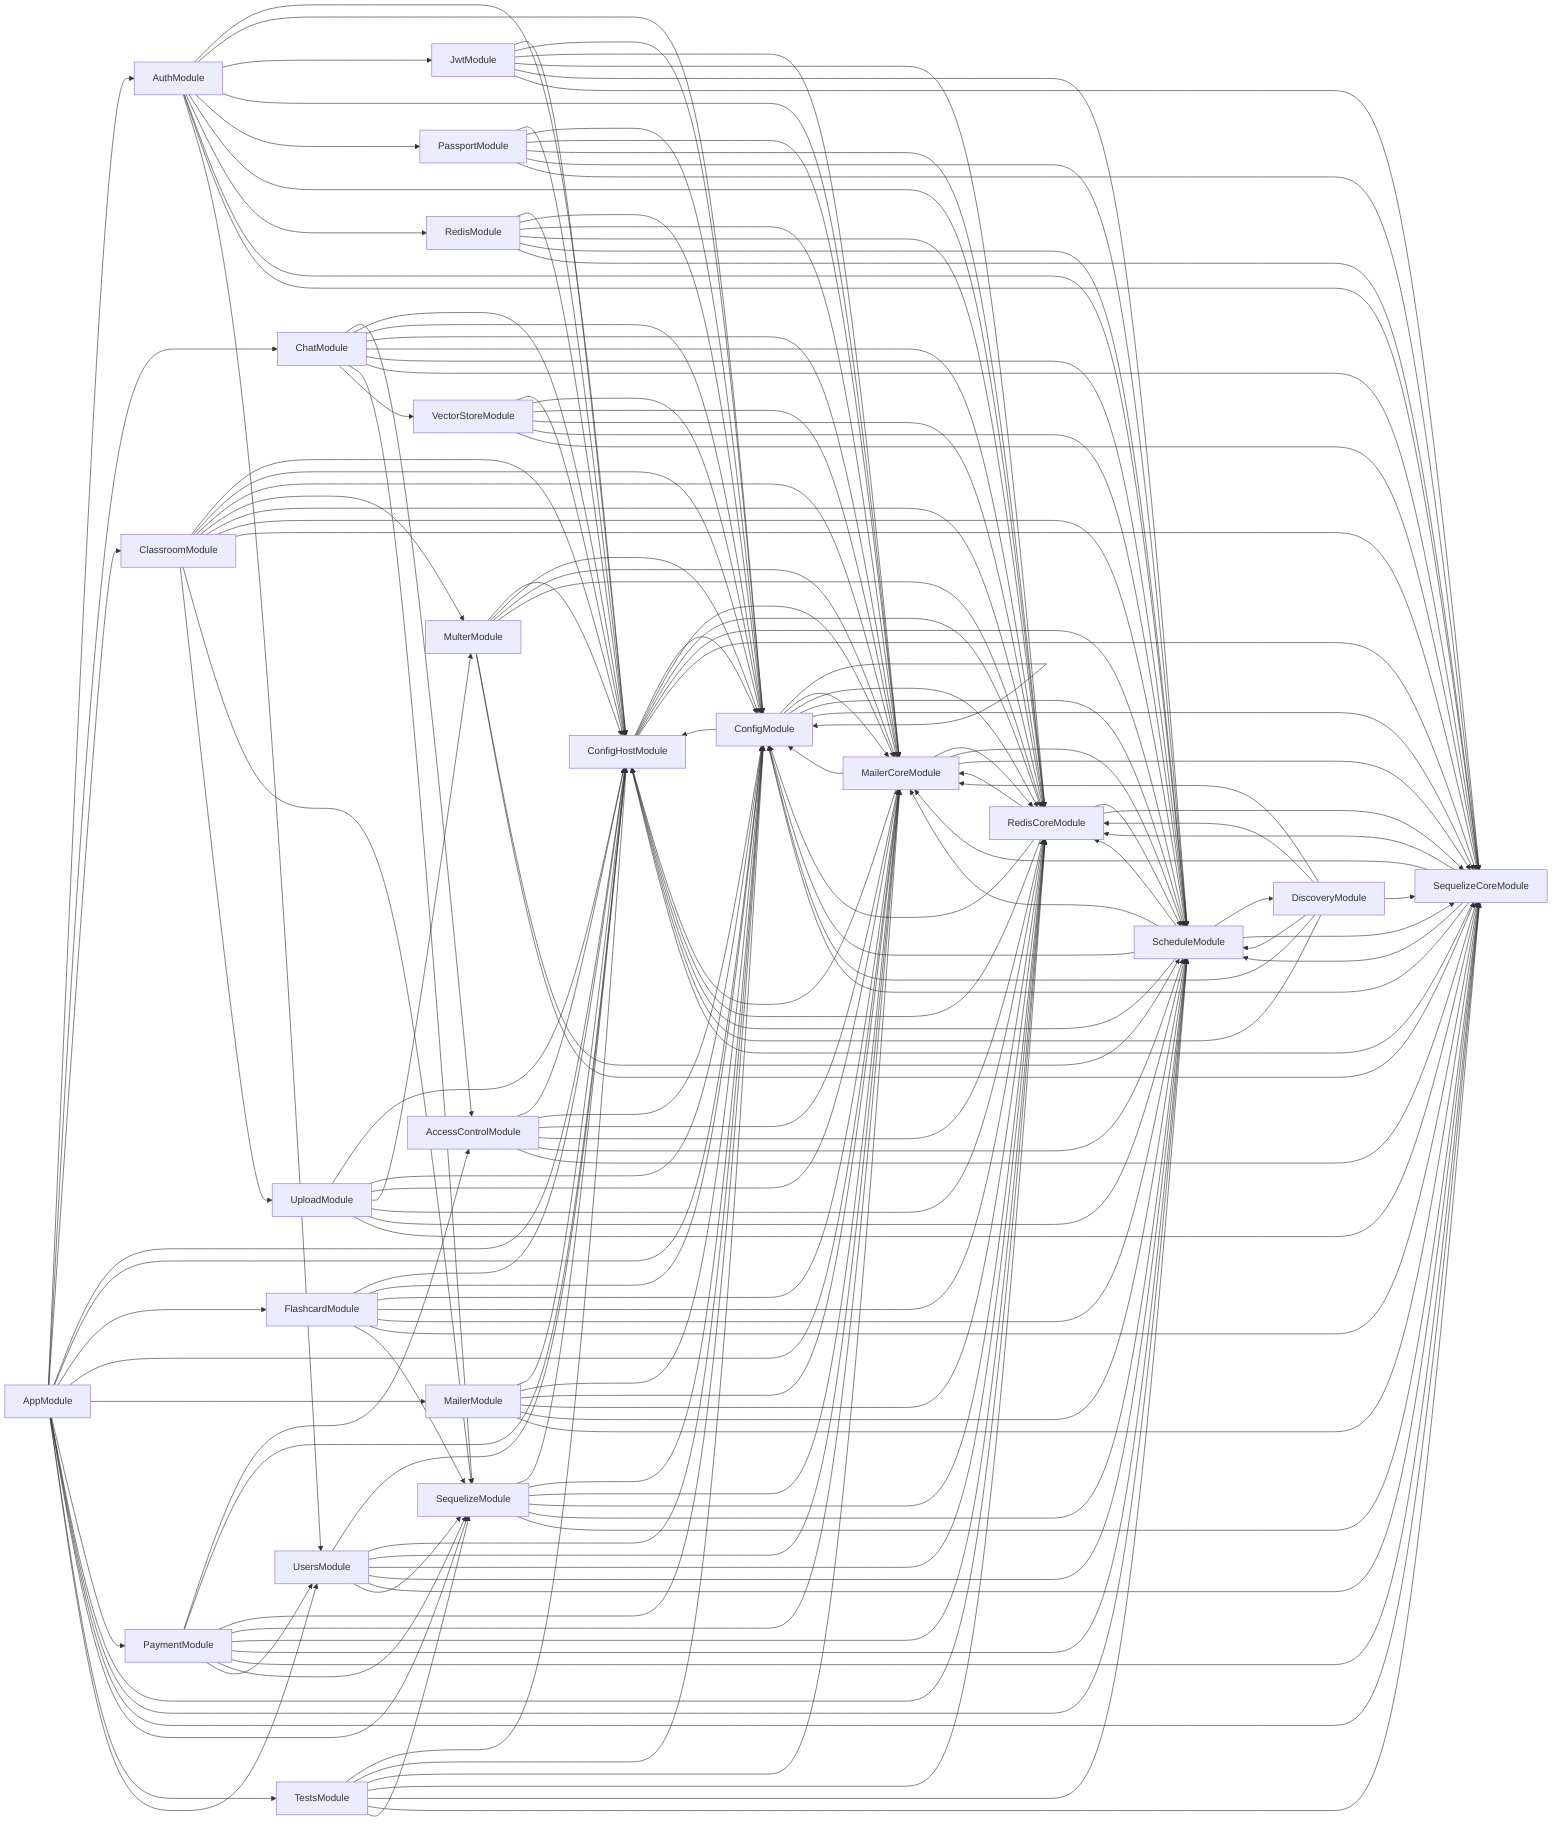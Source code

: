 graph LR
    AccessControlModule-->ConfigHostModule
  AccessControlModule-->ConfigModule
  AccessControlModule-->MailerCoreModule
  AccessControlModule-->RedisCoreModule
  AccessControlModule-->ScheduleModule
  AccessControlModule-->SequelizeCoreModule
  AppModule-->AuthModule
  AppModule-->ChatModule
  AppModule-->ClassroomModule
  AppModule-->ConfigHostModule
  AppModule-->ConfigModule
  AppModule-->FlashcardModule
  AppModule-->MailerCoreModule
  AppModule-->MailerModule
  AppModule-->PaymentModule
  AppModule-->RedisCoreModule
  AppModule-->ScheduleModule
  AppModule-->SequelizeCoreModule
  AppModule-->SequelizeModule
  AppModule-->TestsModule
  AppModule-->UsersModule
  AuthModule-->ConfigHostModule
  AuthModule-->ConfigModule
  AuthModule-->JwtModule
  AuthModule-->MailerCoreModule
  AuthModule-->PassportModule
  AuthModule-->RedisCoreModule
  AuthModule-->RedisModule
  AuthModule-->ScheduleModule
  AuthModule-->SequelizeCoreModule
  AuthModule-->UsersModule
  ChatModule-->AccessControlModule
  ChatModule-->ConfigHostModule
  ChatModule-->ConfigModule
  ChatModule-->MailerCoreModule
  ChatModule-->RedisCoreModule
  ChatModule-->ScheduleModule
  ChatModule-->SequelizeCoreModule
  ChatModule-->SequelizeModule
  ChatModule-->VectorStoreModule
  ClassroomModule-->ConfigHostModule
  ClassroomModule-->ConfigModule
  ClassroomModule-->MailerCoreModule
  ClassroomModule-->MulterModule
  ClassroomModule-->RedisCoreModule
  ClassroomModule-->ScheduleModule
  ClassroomModule-->SequelizeCoreModule
  ClassroomModule-->SequelizeModule
  ClassroomModule-->UploadModule
  ConfigHostModule-->ConfigModule
  ConfigHostModule-->MailerCoreModule
  ConfigHostModule-->RedisCoreModule
  ConfigHostModule-->ScheduleModule
  ConfigHostModule-->SequelizeCoreModule
  ConfigModule-->ConfigHostModule
  ConfigModule-->ConfigModule
  ConfigModule-->MailerCoreModule
  ConfigModule-->RedisCoreModule
  ConfigModule-->ScheduleModule
  ConfigModule-->SequelizeCoreModule
  DiscoveryModule-->ConfigHostModule
  DiscoveryModule-->ConfigModule
  DiscoveryModule-->MailerCoreModule
  DiscoveryModule-->RedisCoreModule
  DiscoveryModule-->ScheduleModule
  DiscoveryModule-->SequelizeCoreModule
  FlashcardModule-->ConfigHostModule
  FlashcardModule-->ConfigModule
  FlashcardModule-->MailerCoreModule
  FlashcardModule-->RedisCoreModule
  FlashcardModule-->ScheduleModule
  FlashcardModule-->SequelizeCoreModule
  FlashcardModule-->SequelizeModule
  JwtModule-->ConfigHostModule
  JwtModule-->ConfigModule
  JwtModule-->MailerCoreModule
  JwtModule-->RedisCoreModule
  JwtModule-->ScheduleModule
  JwtModule-->SequelizeCoreModule
  MailerCoreModule-->ConfigHostModule
  MailerCoreModule-->ConfigModule
  MailerCoreModule-->RedisCoreModule
  MailerCoreModule-->ScheduleModule
  MailerCoreModule-->SequelizeCoreModule
  MailerModule-->ConfigHostModule
  MailerModule-->ConfigModule
  MailerModule-->MailerCoreModule
  MailerModule-->RedisCoreModule
  MailerModule-->ScheduleModule
  MailerModule-->SequelizeCoreModule
  MulterModule-->ConfigHostModule
  MulterModule-->ConfigModule
  MulterModule-->MailerCoreModule
  MulterModule-->RedisCoreModule
  MulterModule-->ScheduleModule
  MulterModule-->SequelizeCoreModule
  PassportModule-->ConfigHostModule
  PassportModule-->ConfigModule
  PassportModule-->MailerCoreModule
  PassportModule-->RedisCoreModule
  PassportModule-->ScheduleModule
  PassportModule-->SequelizeCoreModule
  PaymentModule-->AccessControlModule
  PaymentModule-->ConfigHostModule
  PaymentModule-->ConfigModule
  PaymentModule-->MailerCoreModule
  PaymentModule-->RedisCoreModule
  PaymentModule-->ScheduleModule
  PaymentModule-->SequelizeCoreModule
  PaymentModule-->SequelizeModule
  PaymentModule-->UsersModule
  RedisCoreModule-->ConfigHostModule
  RedisCoreModule-->ConfigModule
  RedisCoreModule-->MailerCoreModule
  RedisCoreModule-->ScheduleModule
  RedisCoreModule-->SequelizeCoreModule
  RedisModule-->ConfigHostModule
  RedisModule-->ConfigModule
  RedisModule-->MailerCoreModule
  RedisModule-->RedisCoreModule
  RedisModule-->ScheduleModule
  RedisModule-->SequelizeCoreModule
  ScheduleModule-->ConfigHostModule
  ScheduleModule-->ConfigModule
  ScheduleModule-->DiscoveryModule
  ScheduleModule-->MailerCoreModule
  ScheduleModule-->RedisCoreModule
  ScheduleModule-->SequelizeCoreModule
  SequelizeCoreModule-->ConfigHostModule
  SequelizeCoreModule-->ConfigModule
  SequelizeCoreModule-->MailerCoreModule
  SequelizeCoreModule-->RedisCoreModule
  SequelizeCoreModule-->ScheduleModule
  SequelizeModule-->ConfigHostModule
  SequelizeModule-->ConfigModule
  SequelizeModule-->MailerCoreModule
  SequelizeModule-->RedisCoreModule
  SequelizeModule-->ScheduleModule
  SequelizeModule-->SequelizeCoreModule
  TestsModule-->ConfigHostModule
  TestsModule-->ConfigModule
  TestsModule-->MailerCoreModule
  TestsModule-->RedisCoreModule
  TestsModule-->ScheduleModule
  TestsModule-->SequelizeCoreModule
  TestsModule-->SequelizeModule
  UploadModule-->ConfigHostModule
  UploadModule-->ConfigModule
  UploadModule-->MailerCoreModule
  UploadModule-->MulterModule
  UploadModule-->RedisCoreModule
  UploadModule-->ScheduleModule
  UploadModule-->SequelizeCoreModule
  UsersModule-->ConfigHostModule
  UsersModule-->ConfigModule
  UsersModule-->MailerCoreModule
  UsersModule-->RedisCoreModule
  UsersModule-->ScheduleModule
  UsersModule-->SequelizeCoreModule
  UsersModule-->SequelizeModule
  VectorStoreModule-->ConfigHostModule
  VectorStoreModule-->ConfigModule
  VectorStoreModule-->MailerCoreModule
  VectorStoreModule-->RedisCoreModule
  VectorStoreModule-->ScheduleModule
  VectorStoreModule-->SequelizeCoreModule